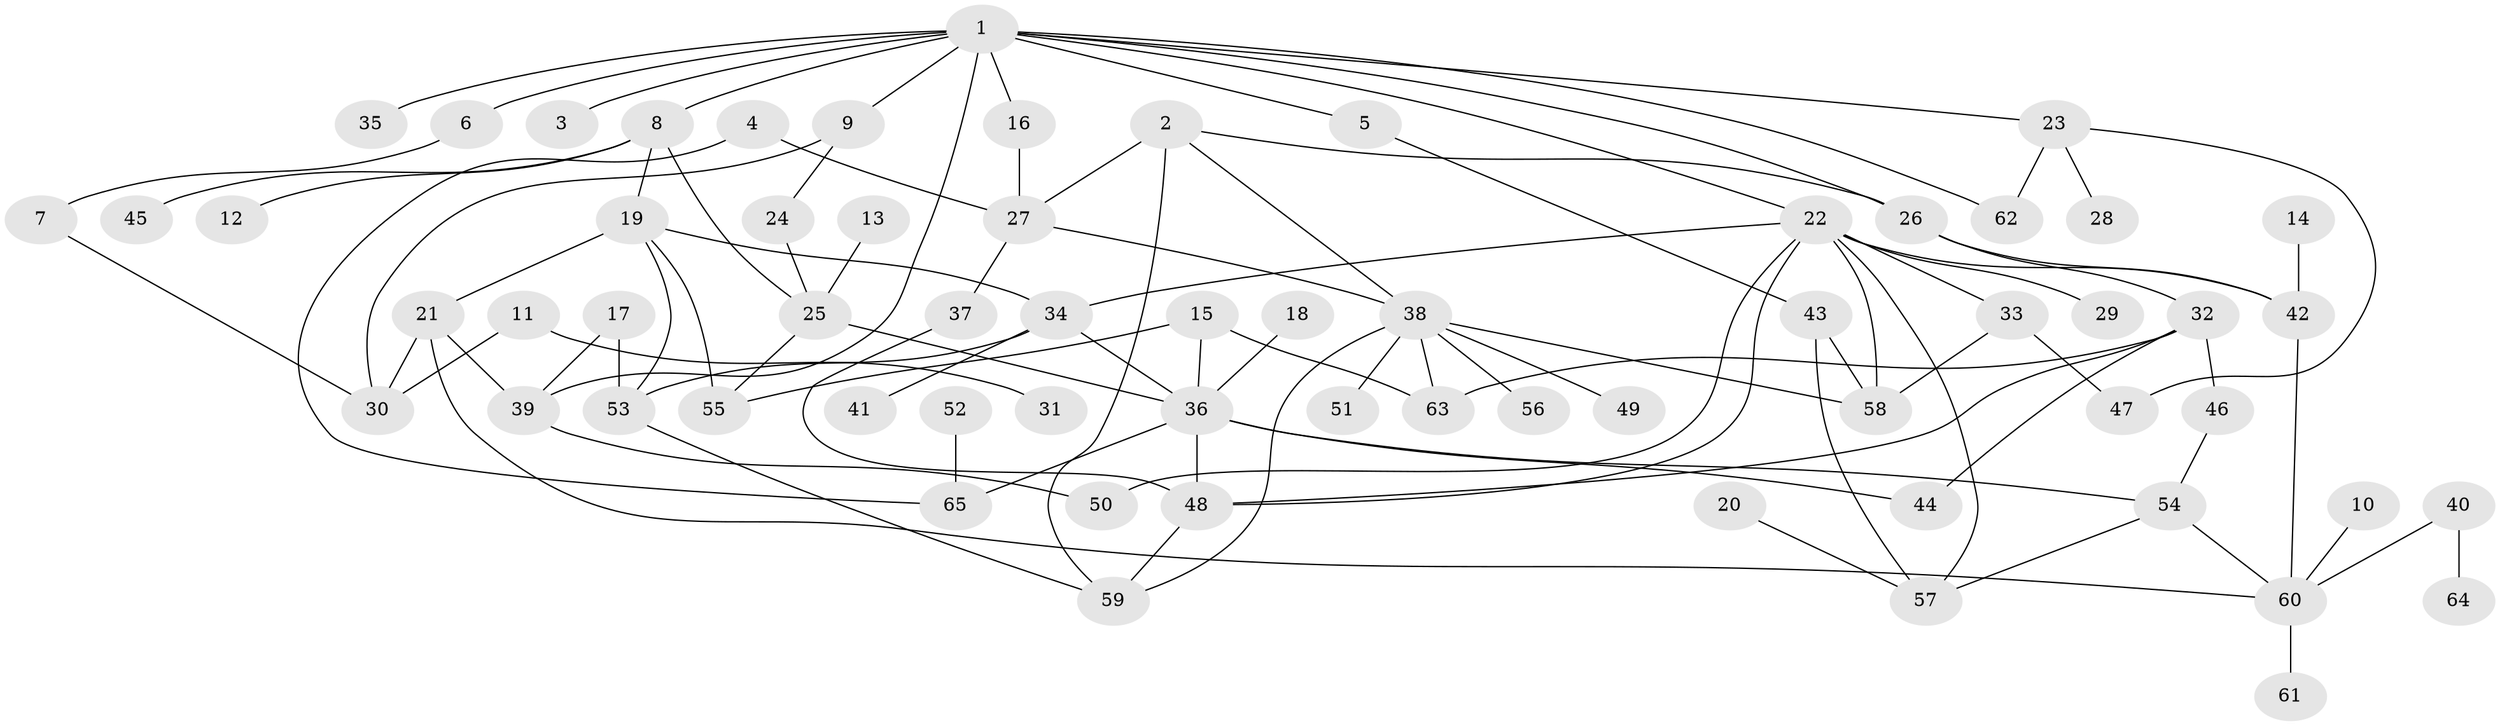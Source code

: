 // original degree distribution, {4: 0.14615384615384616, 10: 0.007692307692307693, 7: 0.007692307692307693, 5: 0.038461538461538464, 3: 0.16923076923076924, 2: 0.38461538461538464, 8: 0.007692307692307693, 1: 0.23076923076923078, 6: 0.007692307692307693}
// Generated by graph-tools (version 1.1) at 2025/49/03/09/25 03:49:19]
// undirected, 65 vertices, 98 edges
graph export_dot {
graph [start="1"]
  node [color=gray90,style=filled];
  1;
  2;
  3;
  4;
  5;
  6;
  7;
  8;
  9;
  10;
  11;
  12;
  13;
  14;
  15;
  16;
  17;
  18;
  19;
  20;
  21;
  22;
  23;
  24;
  25;
  26;
  27;
  28;
  29;
  30;
  31;
  32;
  33;
  34;
  35;
  36;
  37;
  38;
  39;
  40;
  41;
  42;
  43;
  44;
  45;
  46;
  47;
  48;
  49;
  50;
  51;
  52;
  53;
  54;
  55;
  56;
  57;
  58;
  59;
  60;
  61;
  62;
  63;
  64;
  65;
  1 -- 3 [weight=1.0];
  1 -- 5 [weight=1.0];
  1 -- 6 [weight=1.0];
  1 -- 8 [weight=1.0];
  1 -- 9 [weight=1.0];
  1 -- 16 [weight=1.0];
  1 -- 22 [weight=1.0];
  1 -- 23 [weight=1.0];
  1 -- 26 [weight=1.0];
  1 -- 35 [weight=1.0];
  1 -- 39 [weight=1.0];
  1 -- 62 [weight=1.0];
  2 -- 26 [weight=1.0];
  2 -- 27 [weight=1.0];
  2 -- 38 [weight=1.0];
  2 -- 59 [weight=1.0];
  4 -- 27 [weight=1.0];
  4 -- 65 [weight=1.0];
  5 -- 43 [weight=1.0];
  6 -- 7 [weight=1.0];
  7 -- 30 [weight=1.0];
  8 -- 12 [weight=1.0];
  8 -- 19 [weight=1.0];
  8 -- 25 [weight=1.0];
  8 -- 45 [weight=1.0];
  9 -- 24 [weight=1.0];
  9 -- 30 [weight=1.0];
  10 -- 60 [weight=1.0];
  11 -- 30 [weight=1.0];
  11 -- 31 [weight=1.0];
  13 -- 25 [weight=1.0];
  14 -- 42 [weight=1.0];
  15 -- 36 [weight=1.0];
  15 -- 55 [weight=1.0];
  15 -- 63 [weight=1.0];
  16 -- 27 [weight=1.0];
  17 -- 39 [weight=1.0];
  17 -- 53 [weight=1.0];
  18 -- 36 [weight=1.0];
  19 -- 21 [weight=1.0];
  19 -- 34 [weight=1.0];
  19 -- 53 [weight=1.0];
  19 -- 55 [weight=1.0];
  20 -- 57 [weight=1.0];
  21 -- 30 [weight=1.0];
  21 -- 39 [weight=1.0];
  21 -- 60 [weight=1.0];
  22 -- 29 [weight=1.0];
  22 -- 33 [weight=1.0];
  22 -- 34 [weight=1.0];
  22 -- 42 [weight=1.0];
  22 -- 48 [weight=1.0];
  22 -- 50 [weight=1.0];
  22 -- 57 [weight=1.0];
  22 -- 58 [weight=1.0];
  23 -- 28 [weight=1.0];
  23 -- 47 [weight=1.0];
  23 -- 62 [weight=1.0];
  24 -- 25 [weight=1.0];
  25 -- 36 [weight=1.0];
  25 -- 55 [weight=1.0];
  26 -- 32 [weight=1.0];
  26 -- 42 [weight=1.0];
  27 -- 37 [weight=1.0];
  27 -- 38 [weight=1.0];
  32 -- 44 [weight=1.0];
  32 -- 46 [weight=1.0];
  32 -- 48 [weight=1.0];
  32 -- 63 [weight=1.0];
  33 -- 47 [weight=1.0];
  33 -- 58 [weight=1.0];
  34 -- 36 [weight=1.0];
  34 -- 41 [weight=1.0];
  34 -- 53 [weight=1.0];
  36 -- 44 [weight=1.0];
  36 -- 48 [weight=1.0];
  36 -- 54 [weight=1.0];
  36 -- 65 [weight=1.0];
  37 -- 48 [weight=1.0];
  38 -- 49 [weight=1.0];
  38 -- 51 [weight=1.0];
  38 -- 56 [weight=1.0];
  38 -- 58 [weight=1.0];
  38 -- 59 [weight=1.0];
  38 -- 63 [weight=1.0];
  39 -- 50 [weight=1.0];
  40 -- 60 [weight=1.0];
  40 -- 64 [weight=1.0];
  42 -- 60 [weight=1.0];
  43 -- 57 [weight=1.0];
  43 -- 58 [weight=1.0];
  46 -- 54 [weight=1.0];
  48 -- 59 [weight=1.0];
  52 -- 65 [weight=1.0];
  53 -- 59 [weight=1.0];
  54 -- 57 [weight=1.0];
  54 -- 60 [weight=1.0];
  60 -- 61 [weight=1.0];
}

